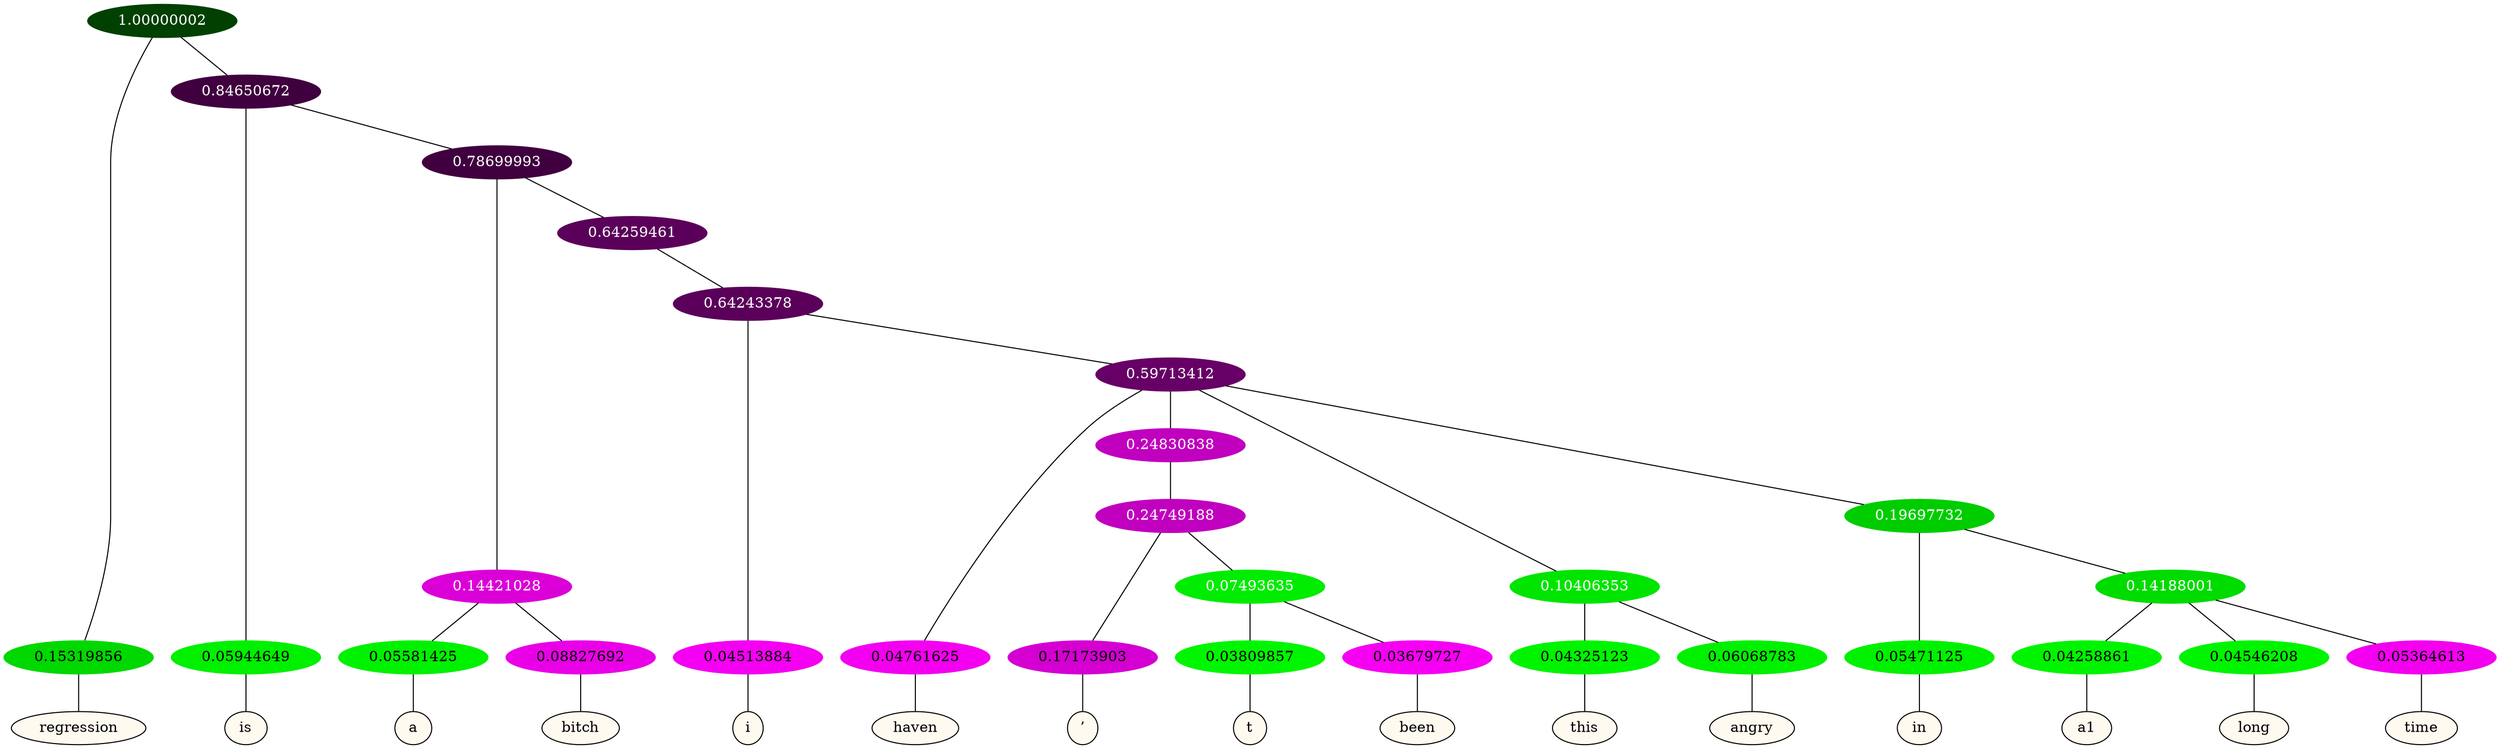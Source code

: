 graph {
	node [format=png height=0.15 nodesep=0.001 ordering=out overlap=prism overlap_scaling=0.01 ranksep=0.001 ratio=0.2 style=filled width=0.15]
	{
		rank=same
		a_w_1 [label=regression color=black fillcolor=floralwhite style="filled,solid"]
		a_w_3 [label=is color=black fillcolor=floralwhite style="filled,solid"]
		a_w_7 [label=a color=black fillcolor=floralwhite style="filled,solid"]
		a_w_8 [label=bitch color=black fillcolor=floralwhite style="filled,solid"]
		a_w_10 [label=i color=black fillcolor=floralwhite style="filled,solid"]
		a_w_12 [label=haven color=black fillcolor=floralwhite style="filled,solid"]
		a_w_21 [label="’" color=black fillcolor=floralwhite style="filled,solid"]
		a_w_26 [label=t color=black fillcolor=floralwhite style="filled,solid"]
		a_w_27 [label=been color=black fillcolor=floralwhite style="filled,solid"]
		a_w_17 [label=this color=black fillcolor=floralwhite style="filled,solid"]
		a_w_18 [label=angry color=black fillcolor=floralwhite style="filled,solid"]
		a_w_19 [label=in color=black fillcolor=floralwhite style="filled,solid"]
		a_w_23 [label=a1 color=black fillcolor=floralwhite style="filled,solid"]
		a_w_24 [label=long color=black fillcolor=floralwhite style="filled,solid"]
		a_w_25 [label=time color=black fillcolor=floralwhite style="filled,solid"]
	}
	a_n_1 -- a_w_1
	a_n_3 -- a_w_3
	a_n_7 -- a_w_7
	a_n_8 -- a_w_8
	a_n_10 -- a_w_10
	a_n_12 -- a_w_12
	a_n_21 -- a_w_21
	a_n_26 -- a_w_26
	a_n_27 -- a_w_27
	a_n_17 -- a_w_17
	a_n_18 -- a_w_18
	a_n_19 -- a_w_19
	a_n_23 -- a_w_23
	a_n_24 -- a_w_24
	a_n_25 -- a_w_25
	{
		rank=same
		a_n_1 [label=0.15319856 color="0.334 1.000 0.847" fontcolor=black]
		a_n_3 [label=0.05944649 color="0.334 1.000 0.941" fontcolor=black]
		a_n_7 [label=0.05581425 color="0.334 1.000 0.944" fontcolor=black]
		a_n_8 [label=0.08827692 color="0.835 1.000 0.912" fontcolor=black]
		a_n_10 [label=0.04513884 color="0.835 1.000 0.955" fontcolor=black]
		a_n_12 [label=0.04761625 color="0.835 1.000 0.952" fontcolor=black]
		a_n_21 [label=0.17173903 color="0.835 1.000 0.828" fontcolor=black]
		a_n_26 [label=0.03809857 color="0.334 1.000 0.962" fontcolor=black]
		a_n_27 [label=0.03679727 color="0.835 1.000 0.963" fontcolor=black]
		a_n_17 [label=0.04325123 color="0.334 1.000 0.957" fontcolor=black]
		a_n_18 [label=0.06068783 color="0.334 1.000 0.939" fontcolor=black]
		a_n_19 [label=0.05471125 color="0.334 1.000 0.945" fontcolor=black]
		a_n_23 [label=0.04258861 color="0.334 1.000 0.957" fontcolor=black]
		a_n_24 [label=0.04546208 color="0.334 1.000 0.955" fontcolor=black]
		a_n_25 [label=0.05364613 color="0.835 1.000 0.946" fontcolor=black]
	}
	a_n_0 [label=1.00000002 color="0.334 1.000 0.250" fontcolor=grey99]
	a_n_0 -- a_n_1
	a_n_2 [label=0.84650672 color="0.835 1.000 0.250" fontcolor=grey99]
	a_n_0 -- a_n_2
	a_n_2 -- a_n_3
	a_n_4 [label=0.78699993 color="0.835 1.000 0.250" fontcolor=grey99]
	a_n_2 -- a_n_4
	a_n_5 [label=0.14421028 color="0.835 1.000 0.856" fontcolor=grey99]
	a_n_4 -- a_n_5
	a_n_6 [label=0.64259461 color="0.835 1.000 0.357" fontcolor=grey99]
	a_n_4 -- a_n_6
	a_n_5 -- a_n_7
	a_n_5 -- a_n_8
	a_n_9 [label=0.64243378 color="0.835 1.000 0.358" fontcolor=grey99]
	a_n_6 -- a_n_9
	a_n_9 -- a_n_10
	a_n_11 [label=0.59713412 color="0.835 1.000 0.403" fontcolor=grey99]
	a_n_9 -- a_n_11
	a_n_11 -- a_n_12
	a_n_13 [label=0.24830838 color="0.835 1.000 0.752" fontcolor=grey99]
	a_n_11 -- a_n_13
	a_n_14 [label=0.10406353 color="0.334 1.000 0.896" fontcolor=grey99]
	a_n_11 -- a_n_14
	a_n_15 [label=0.19697732 color="0.334 1.000 0.803" fontcolor=grey99]
	a_n_11 -- a_n_15
	a_n_16 [label=0.24749188 color="0.835 1.000 0.753" fontcolor=grey99]
	a_n_13 -- a_n_16
	a_n_14 -- a_n_17
	a_n_14 -- a_n_18
	a_n_15 -- a_n_19
	a_n_20 [label=0.14188001 color="0.334 1.000 0.858" fontcolor=grey99]
	a_n_15 -- a_n_20
	a_n_16 -- a_n_21
	a_n_22 [label=0.07493635 color="0.334 1.000 0.925" fontcolor=grey99]
	a_n_16 -- a_n_22
	a_n_20 -- a_n_23
	a_n_20 -- a_n_24
	a_n_20 -- a_n_25
	a_n_22 -- a_n_26
	a_n_22 -- a_n_27
}
